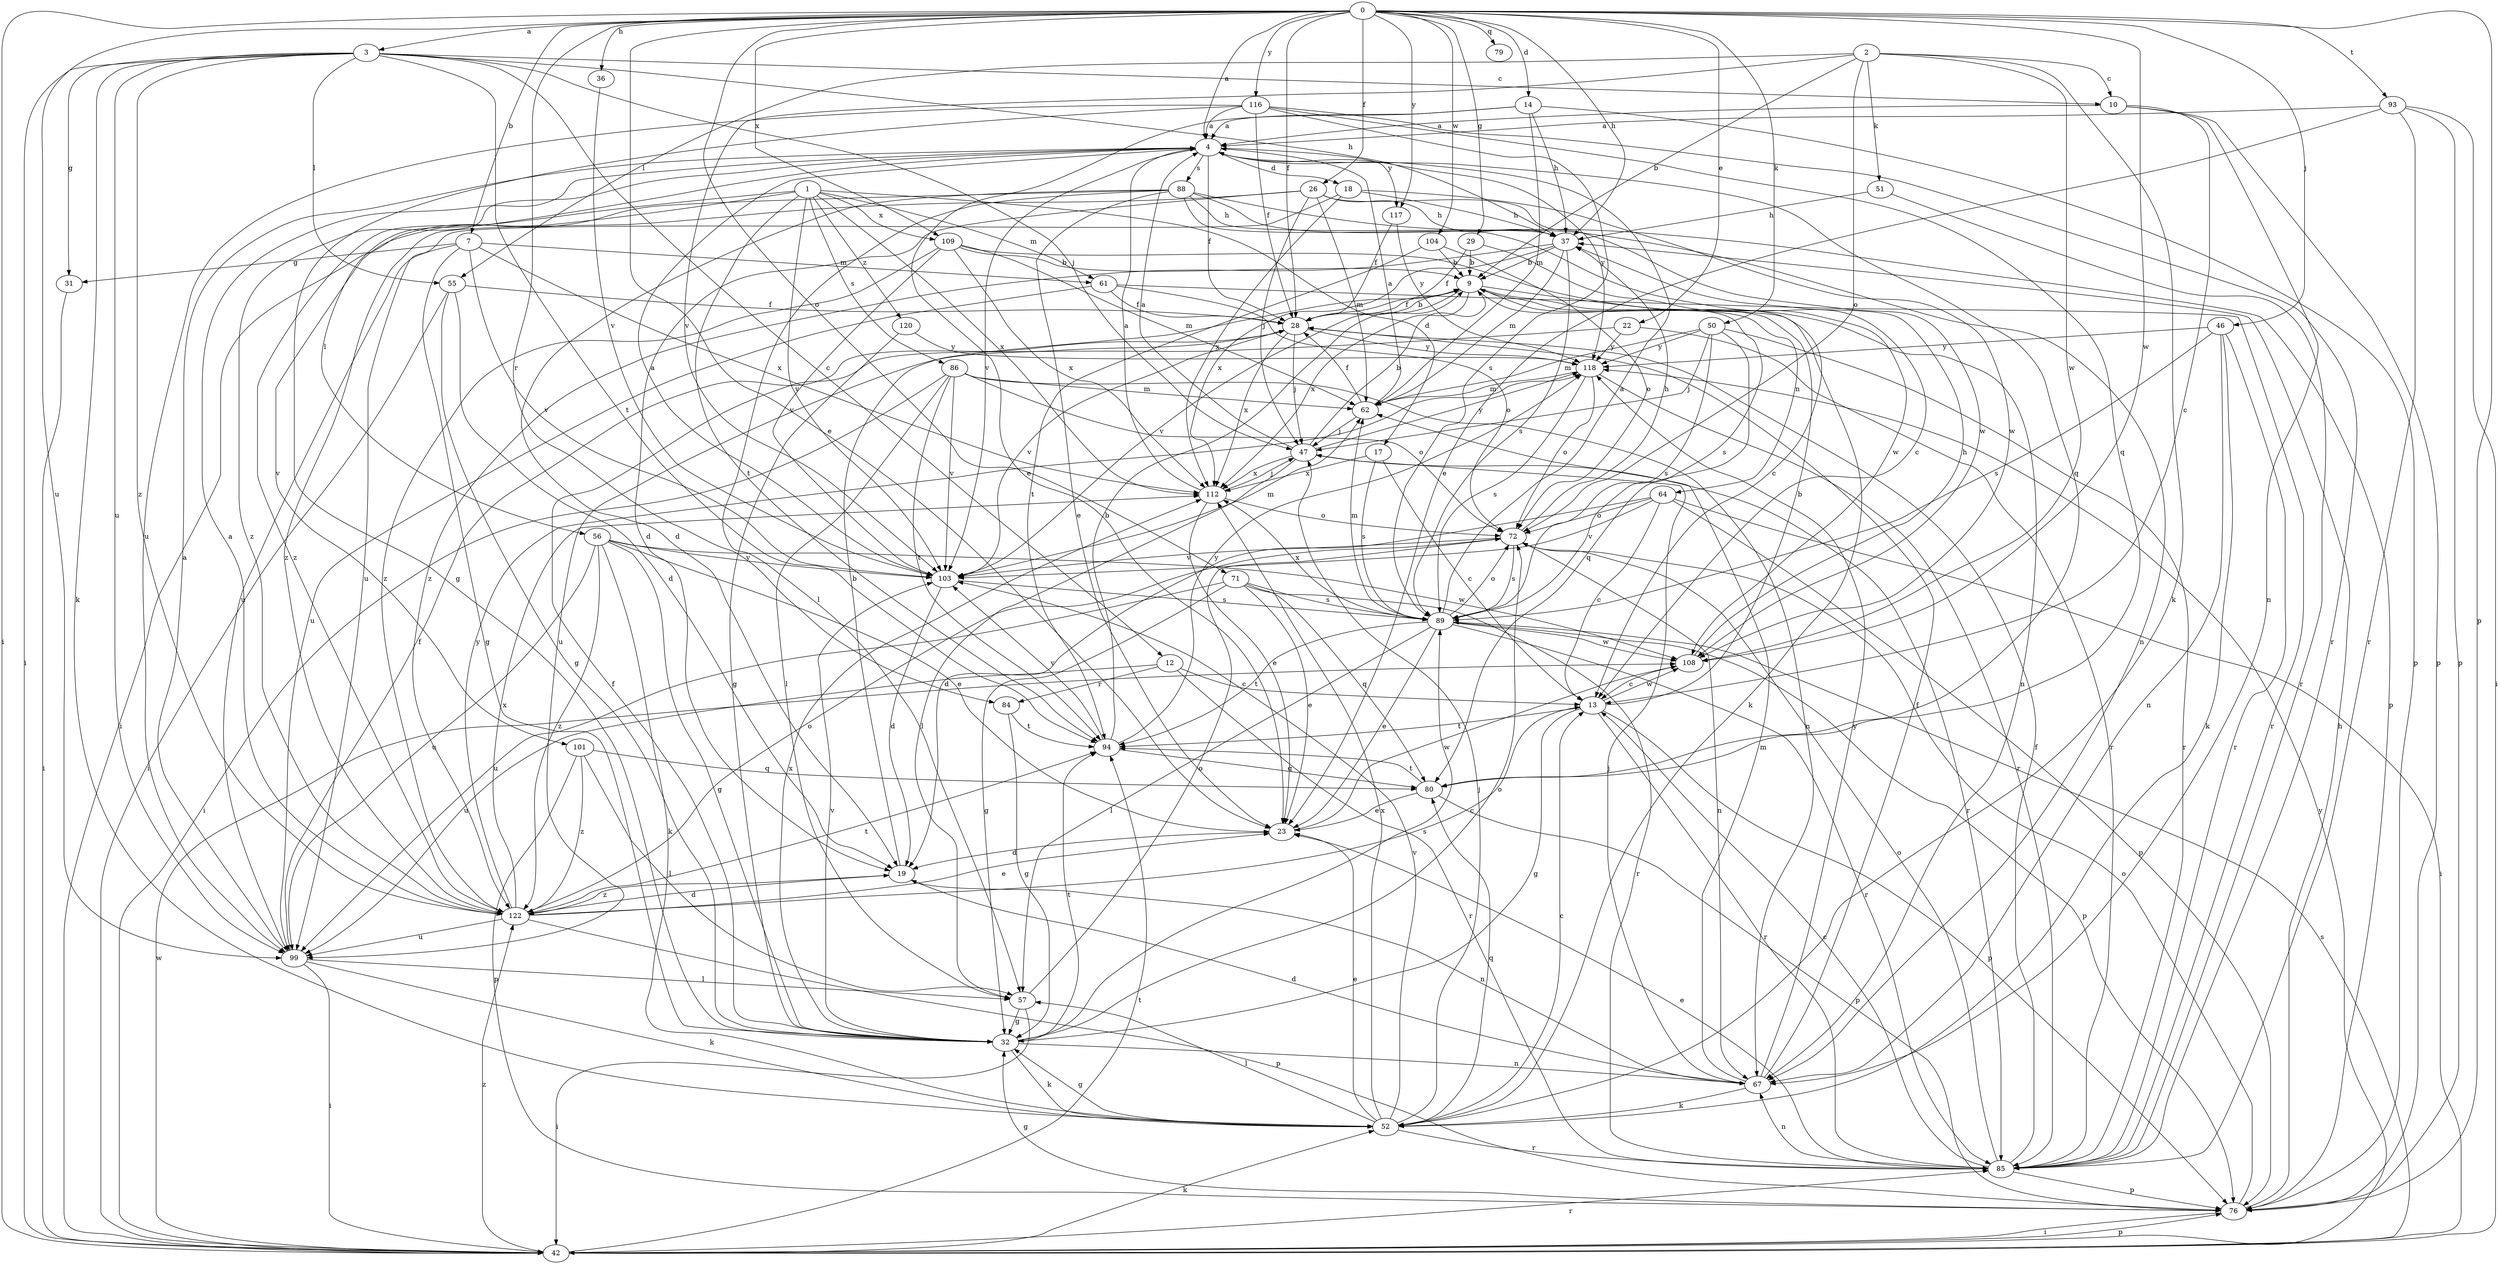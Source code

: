 strict digraph  {
0;
1;
2;
3;
4;
7;
9;
10;
12;
13;
14;
17;
18;
19;
22;
23;
26;
28;
29;
31;
32;
36;
37;
42;
46;
47;
50;
51;
52;
55;
56;
57;
61;
62;
64;
67;
71;
72;
76;
79;
80;
84;
85;
86;
88;
89;
93;
94;
99;
101;
103;
104;
108;
109;
112;
116;
117;
118;
120;
122;
0 -> 3  [label=a];
0 -> 4  [label=a];
0 -> 7  [label=b];
0 -> 14  [label=d];
0 -> 22  [label=e];
0 -> 23  [label=e];
0 -> 26  [label=f];
0 -> 28  [label=f];
0 -> 29  [label=g];
0 -> 36  [label=h];
0 -> 37  [label=h];
0 -> 42  [label=i];
0 -> 46  [label=j];
0 -> 50  [label=k];
0 -> 71  [label=o];
0 -> 76  [label=p];
0 -> 79  [label=q];
0 -> 84  [label=r];
0 -> 93  [label=t];
0 -> 99  [label=u];
0 -> 104  [label=w];
0 -> 108  [label=w];
0 -> 109  [label=x];
0 -> 116  [label=y];
0 -> 117  [label=y];
1 -> 17  [label=d];
1 -> 61  [label=m];
1 -> 86  [label=s];
1 -> 94  [label=t];
1 -> 101  [label=v];
1 -> 103  [label=v];
1 -> 109  [label=x];
1 -> 112  [label=x];
1 -> 120  [label=z];
1 -> 122  [label=z];
2 -> 9  [label=b];
2 -> 10  [label=c];
2 -> 51  [label=k];
2 -> 52  [label=k];
2 -> 55  [label=l];
2 -> 72  [label=o];
2 -> 103  [label=v];
2 -> 108  [label=w];
3 -> 10  [label=c];
3 -> 12  [label=c];
3 -> 31  [label=g];
3 -> 37  [label=h];
3 -> 42  [label=i];
3 -> 47  [label=j];
3 -> 52  [label=k];
3 -> 55  [label=l];
3 -> 94  [label=t];
3 -> 99  [label=u];
3 -> 122  [label=z];
4 -> 18  [label=d];
4 -> 28  [label=f];
4 -> 56  [label=l];
4 -> 80  [label=q];
4 -> 88  [label=s];
4 -> 103  [label=v];
4 -> 117  [label=y];
4 -> 118  [label=y];
4 -> 122  [label=z];
7 -> 31  [label=g];
7 -> 32  [label=g];
7 -> 61  [label=m];
7 -> 99  [label=u];
7 -> 103  [label=v];
7 -> 112  [label=x];
9 -> 28  [label=f];
9 -> 52  [label=k];
9 -> 64  [label=n];
9 -> 67  [label=n];
9 -> 89  [label=s];
9 -> 103  [label=v];
9 -> 112  [label=x];
10 -> 4  [label=a];
10 -> 13  [label=c];
10 -> 67  [label=n];
10 -> 76  [label=p];
12 -> 13  [label=c];
12 -> 84  [label=r];
12 -> 85  [label=r];
12 -> 99  [label=u];
13 -> 9  [label=b];
13 -> 32  [label=g];
13 -> 76  [label=p];
13 -> 85  [label=r];
13 -> 94  [label=t];
13 -> 108  [label=w];
14 -> 4  [label=a];
14 -> 23  [label=e];
14 -> 37  [label=h];
14 -> 62  [label=m];
14 -> 76  [label=p];
17 -> 13  [label=c];
17 -> 89  [label=s];
17 -> 112  [label=x];
18 -> 37  [label=h];
18 -> 99  [label=u];
18 -> 108  [label=w];
18 -> 112  [label=x];
19 -> 9  [label=b];
19 -> 67  [label=n];
19 -> 122  [label=z];
22 -> 85  [label=r];
22 -> 99  [label=u];
22 -> 118  [label=y];
23 -> 19  [label=d];
23 -> 108  [label=w];
26 -> 19  [label=d];
26 -> 37  [label=h];
26 -> 47  [label=j];
26 -> 62  [label=m];
26 -> 108  [label=w];
26 -> 122  [label=z];
28 -> 9  [label=b];
28 -> 47  [label=j];
28 -> 103  [label=v];
28 -> 112  [label=x];
28 -> 118  [label=y];
29 -> 9  [label=b];
29 -> 28  [label=f];
29 -> 108  [label=w];
31 -> 42  [label=i];
32 -> 28  [label=f];
32 -> 52  [label=k];
32 -> 67  [label=n];
32 -> 72  [label=o];
32 -> 89  [label=s];
32 -> 94  [label=t];
32 -> 103  [label=v];
32 -> 112  [label=x];
36 -> 103  [label=v];
37 -> 9  [label=b];
37 -> 62  [label=m];
37 -> 89  [label=s];
37 -> 112  [label=x];
37 -> 122  [label=z];
42 -> 52  [label=k];
42 -> 76  [label=p];
42 -> 85  [label=r];
42 -> 89  [label=s];
42 -> 94  [label=t];
42 -> 108  [label=w];
42 -> 118  [label=y];
42 -> 122  [label=z];
46 -> 52  [label=k];
46 -> 67  [label=n];
46 -> 85  [label=r];
46 -> 89  [label=s];
46 -> 118  [label=y];
47 -> 4  [label=a];
47 -> 9  [label=b];
47 -> 57  [label=l];
47 -> 85  [label=r];
47 -> 112  [label=x];
47 -> 118  [label=y];
50 -> 47  [label=j];
50 -> 62  [label=m];
50 -> 80  [label=q];
50 -> 85  [label=r];
50 -> 89  [label=s];
50 -> 118  [label=y];
51 -> 37  [label=h];
51 -> 85  [label=r];
52 -> 13  [label=c];
52 -> 23  [label=e];
52 -> 32  [label=g];
52 -> 47  [label=j];
52 -> 57  [label=l];
52 -> 80  [label=q];
52 -> 85  [label=r];
52 -> 103  [label=v];
52 -> 112  [label=x];
55 -> 19  [label=d];
55 -> 28  [label=f];
55 -> 32  [label=g];
55 -> 42  [label=i];
56 -> 23  [label=e];
56 -> 32  [label=g];
56 -> 52  [label=k];
56 -> 99  [label=u];
56 -> 103  [label=v];
56 -> 108  [label=w];
56 -> 122  [label=z];
57 -> 32  [label=g];
57 -> 42  [label=i];
57 -> 72  [label=o];
61 -> 28  [label=f];
61 -> 72  [label=o];
61 -> 85  [label=r];
61 -> 99  [label=u];
62 -> 4  [label=a];
62 -> 28  [label=f];
62 -> 47  [label=j];
64 -> 13  [label=c];
64 -> 19  [label=d];
64 -> 42  [label=i];
64 -> 72  [label=o];
64 -> 76  [label=p];
64 -> 103  [label=v];
67 -> 19  [label=d];
67 -> 28  [label=f];
67 -> 47  [label=j];
67 -> 52  [label=k];
67 -> 62  [label=m];
67 -> 118  [label=y];
71 -> 23  [label=e];
71 -> 32  [label=g];
71 -> 80  [label=q];
71 -> 85  [label=r];
71 -> 89  [label=s];
71 -> 99  [label=u];
72 -> 37  [label=h];
72 -> 67  [label=n];
72 -> 89  [label=s];
72 -> 103  [label=v];
76 -> 32  [label=g];
76 -> 37  [label=h];
76 -> 42  [label=i];
76 -> 72  [label=o];
80 -> 23  [label=e];
80 -> 76  [label=p];
80 -> 94  [label=t];
84 -> 32  [label=g];
84 -> 94  [label=t];
85 -> 13  [label=c];
85 -> 23  [label=e];
85 -> 28  [label=f];
85 -> 67  [label=n];
85 -> 72  [label=o];
85 -> 76  [label=p];
86 -> 42  [label=i];
86 -> 57  [label=l];
86 -> 62  [label=m];
86 -> 67  [label=n];
86 -> 72  [label=o];
86 -> 94  [label=t];
86 -> 103  [label=v];
88 -> 13  [label=c];
88 -> 19  [label=d];
88 -> 23  [label=e];
88 -> 37  [label=h];
88 -> 42  [label=i];
88 -> 57  [label=l];
88 -> 67  [label=n];
88 -> 76  [label=p];
89 -> 4  [label=a];
89 -> 23  [label=e];
89 -> 57  [label=l];
89 -> 62  [label=m];
89 -> 72  [label=o];
89 -> 76  [label=p];
89 -> 85  [label=r];
89 -> 94  [label=t];
89 -> 108  [label=w];
89 -> 112  [label=x];
93 -> 4  [label=a];
93 -> 23  [label=e];
93 -> 42  [label=i];
93 -> 76  [label=p];
93 -> 85  [label=r];
94 -> 9  [label=b];
94 -> 80  [label=q];
94 -> 103  [label=v];
94 -> 118  [label=y];
99 -> 4  [label=a];
99 -> 28  [label=f];
99 -> 42  [label=i];
99 -> 52  [label=k];
99 -> 57  [label=l];
101 -> 57  [label=l];
101 -> 76  [label=p];
101 -> 80  [label=q];
101 -> 122  [label=z];
103 -> 4  [label=a];
103 -> 19  [label=d];
103 -> 62  [label=m];
103 -> 89  [label=s];
104 -> 9  [label=b];
104 -> 72  [label=o];
104 -> 94  [label=t];
108 -> 13  [label=c];
108 -> 37  [label=h];
109 -> 9  [label=b];
109 -> 13  [label=c];
109 -> 62  [label=m];
109 -> 103  [label=v];
109 -> 112  [label=x];
109 -> 122  [label=z];
112 -> 4  [label=a];
112 -> 23  [label=e];
112 -> 47  [label=j];
112 -> 72  [label=o];
116 -> 4  [label=a];
116 -> 28  [label=f];
116 -> 32  [label=g];
116 -> 80  [label=q];
116 -> 85  [label=r];
116 -> 89  [label=s];
116 -> 99  [label=u];
117 -> 28  [label=f];
117 -> 118  [label=y];
118 -> 62  [label=m];
118 -> 72  [label=o];
118 -> 85  [label=r];
118 -> 89  [label=s];
120 -> 32  [label=g];
120 -> 118  [label=y];
122 -> 4  [label=a];
122 -> 13  [label=c];
122 -> 19  [label=d];
122 -> 23  [label=e];
122 -> 72  [label=o];
122 -> 76  [label=p];
122 -> 94  [label=t];
122 -> 99  [label=u];
122 -> 112  [label=x];
122 -> 118  [label=y];
}
